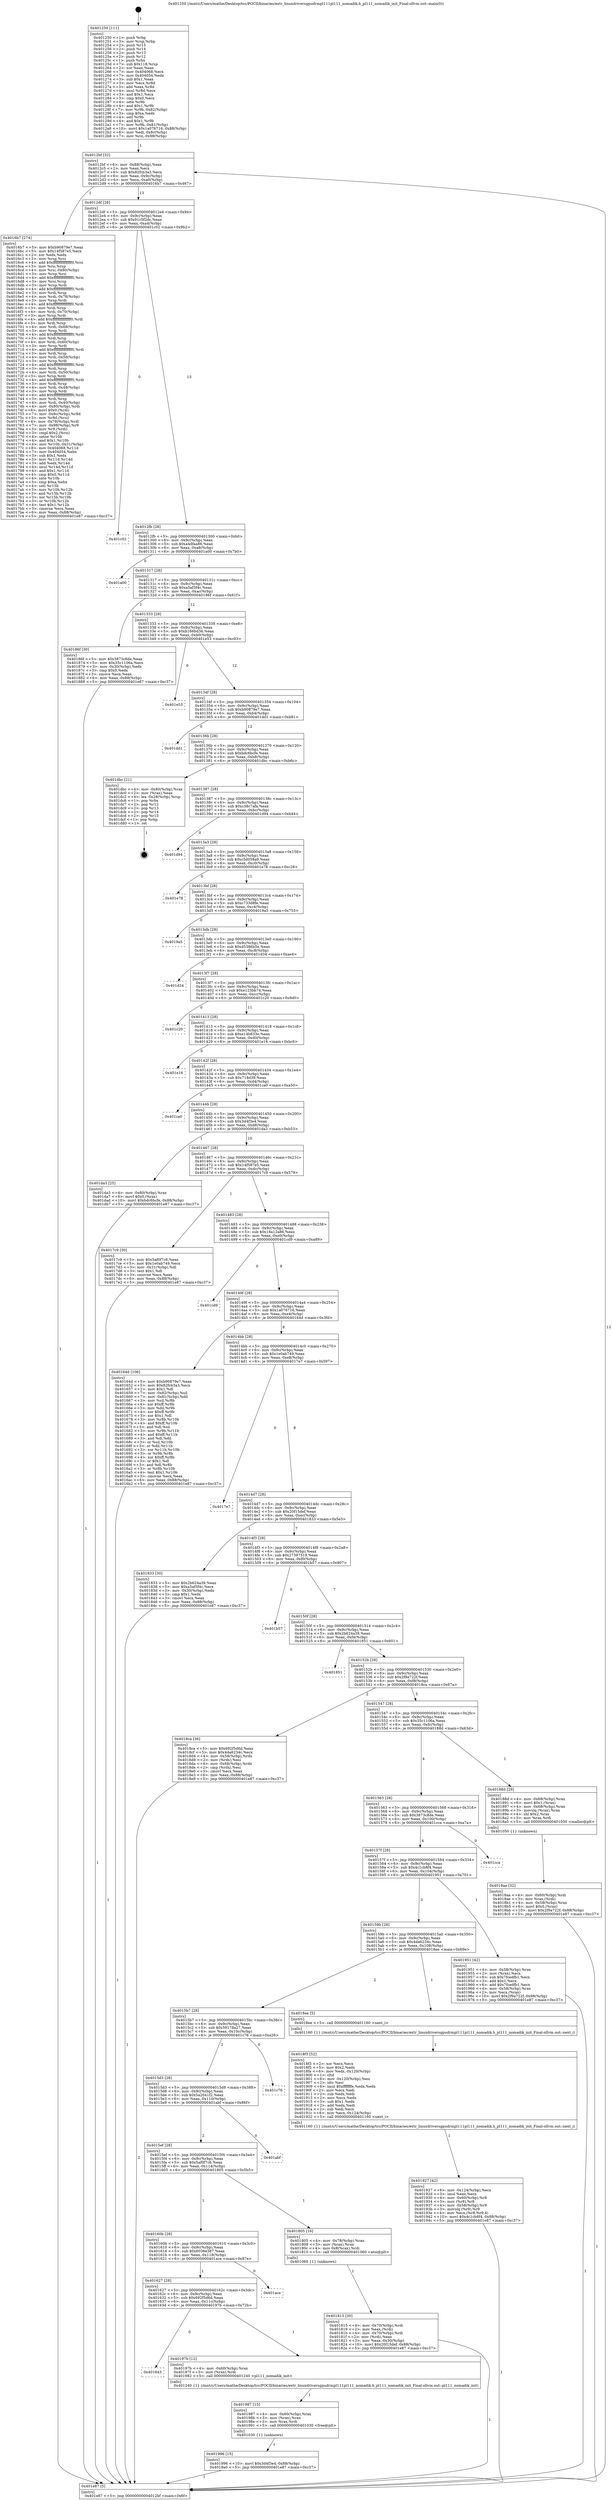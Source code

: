 digraph "0x401250" {
  label = "0x401250 (/mnt/c/Users/mathe/Desktop/tcc/POCII/binaries/extr_linuxdriversgpudrmpl111pl111_nomadik.h_pl111_nomadik_init_Final-ollvm.out::main(0))"
  labelloc = "t"
  node[shape=record]

  Entry [label="",width=0.3,height=0.3,shape=circle,fillcolor=black,style=filled]
  "0x4012bf" [label="{
     0x4012bf [32]\l
     | [instrs]\l
     &nbsp;&nbsp;0x4012bf \<+6\>: mov -0x88(%rbp),%eax\l
     &nbsp;&nbsp;0x4012c5 \<+2\>: mov %eax,%ecx\l
     &nbsp;&nbsp;0x4012c7 \<+6\>: sub $0x82fcb3a3,%ecx\l
     &nbsp;&nbsp;0x4012cd \<+6\>: mov %eax,-0x9c(%rbp)\l
     &nbsp;&nbsp;0x4012d3 \<+6\>: mov %ecx,-0xa0(%rbp)\l
     &nbsp;&nbsp;0x4012d9 \<+6\>: je 00000000004016b7 \<main+0x467\>\l
  }"]
  "0x4016b7" [label="{
     0x4016b7 [274]\l
     | [instrs]\l
     &nbsp;&nbsp;0x4016b7 \<+5\>: mov $0xb90879e7,%eax\l
     &nbsp;&nbsp;0x4016bc \<+5\>: mov $0x14f587e5,%ecx\l
     &nbsp;&nbsp;0x4016c1 \<+2\>: xor %edx,%edx\l
     &nbsp;&nbsp;0x4016c3 \<+3\>: mov %rsp,%rsi\l
     &nbsp;&nbsp;0x4016c6 \<+4\>: add $0xfffffffffffffff0,%rsi\l
     &nbsp;&nbsp;0x4016ca \<+3\>: mov %rsi,%rsp\l
     &nbsp;&nbsp;0x4016cd \<+4\>: mov %rsi,-0x80(%rbp)\l
     &nbsp;&nbsp;0x4016d1 \<+3\>: mov %rsp,%rsi\l
     &nbsp;&nbsp;0x4016d4 \<+4\>: add $0xfffffffffffffff0,%rsi\l
     &nbsp;&nbsp;0x4016d8 \<+3\>: mov %rsi,%rsp\l
     &nbsp;&nbsp;0x4016db \<+3\>: mov %rsp,%rdi\l
     &nbsp;&nbsp;0x4016de \<+4\>: add $0xfffffffffffffff0,%rdi\l
     &nbsp;&nbsp;0x4016e2 \<+3\>: mov %rdi,%rsp\l
     &nbsp;&nbsp;0x4016e5 \<+4\>: mov %rdi,-0x78(%rbp)\l
     &nbsp;&nbsp;0x4016e9 \<+3\>: mov %rsp,%rdi\l
     &nbsp;&nbsp;0x4016ec \<+4\>: add $0xfffffffffffffff0,%rdi\l
     &nbsp;&nbsp;0x4016f0 \<+3\>: mov %rdi,%rsp\l
     &nbsp;&nbsp;0x4016f3 \<+4\>: mov %rdi,-0x70(%rbp)\l
     &nbsp;&nbsp;0x4016f7 \<+3\>: mov %rsp,%rdi\l
     &nbsp;&nbsp;0x4016fa \<+4\>: add $0xfffffffffffffff0,%rdi\l
     &nbsp;&nbsp;0x4016fe \<+3\>: mov %rdi,%rsp\l
     &nbsp;&nbsp;0x401701 \<+4\>: mov %rdi,-0x68(%rbp)\l
     &nbsp;&nbsp;0x401705 \<+3\>: mov %rsp,%rdi\l
     &nbsp;&nbsp;0x401708 \<+4\>: add $0xfffffffffffffff0,%rdi\l
     &nbsp;&nbsp;0x40170c \<+3\>: mov %rdi,%rsp\l
     &nbsp;&nbsp;0x40170f \<+4\>: mov %rdi,-0x60(%rbp)\l
     &nbsp;&nbsp;0x401713 \<+3\>: mov %rsp,%rdi\l
     &nbsp;&nbsp;0x401716 \<+4\>: add $0xfffffffffffffff0,%rdi\l
     &nbsp;&nbsp;0x40171a \<+3\>: mov %rdi,%rsp\l
     &nbsp;&nbsp;0x40171d \<+4\>: mov %rdi,-0x58(%rbp)\l
     &nbsp;&nbsp;0x401721 \<+3\>: mov %rsp,%rdi\l
     &nbsp;&nbsp;0x401724 \<+4\>: add $0xfffffffffffffff0,%rdi\l
     &nbsp;&nbsp;0x401728 \<+3\>: mov %rdi,%rsp\l
     &nbsp;&nbsp;0x40172b \<+4\>: mov %rdi,-0x50(%rbp)\l
     &nbsp;&nbsp;0x40172f \<+3\>: mov %rsp,%rdi\l
     &nbsp;&nbsp;0x401732 \<+4\>: add $0xfffffffffffffff0,%rdi\l
     &nbsp;&nbsp;0x401736 \<+3\>: mov %rdi,%rsp\l
     &nbsp;&nbsp;0x401739 \<+4\>: mov %rdi,-0x48(%rbp)\l
     &nbsp;&nbsp;0x40173d \<+3\>: mov %rsp,%rdi\l
     &nbsp;&nbsp;0x401740 \<+4\>: add $0xfffffffffffffff0,%rdi\l
     &nbsp;&nbsp;0x401744 \<+3\>: mov %rdi,%rsp\l
     &nbsp;&nbsp;0x401747 \<+4\>: mov %rdi,-0x40(%rbp)\l
     &nbsp;&nbsp;0x40174b \<+4\>: mov -0x80(%rbp),%rdi\l
     &nbsp;&nbsp;0x40174f \<+6\>: movl $0x0,(%rdi)\l
     &nbsp;&nbsp;0x401755 \<+7\>: mov -0x8c(%rbp),%r8d\l
     &nbsp;&nbsp;0x40175c \<+3\>: mov %r8d,(%rsi)\l
     &nbsp;&nbsp;0x40175f \<+4\>: mov -0x78(%rbp),%rdi\l
     &nbsp;&nbsp;0x401763 \<+7\>: mov -0x98(%rbp),%r9\l
     &nbsp;&nbsp;0x40176a \<+3\>: mov %r9,(%rdi)\l
     &nbsp;&nbsp;0x40176d \<+3\>: cmpl $0x2,(%rsi)\l
     &nbsp;&nbsp;0x401770 \<+4\>: setne %r10b\l
     &nbsp;&nbsp;0x401774 \<+4\>: and $0x1,%r10b\l
     &nbsp;&nbsp;0x401778 \<+4\>: mov %r10b,-0x31(%rbp)\l
     &nbsp;&nbsp;0x40177c \<+8\>: mov 0x404068,%r11d\l
     &nbsp;&nbsp;0x401784 \<+7\>: mov 0x404054,%ebx\l
     &nbsp;&nbsp;0x40178b \<+3\>: sub $0x1,%edx\l
     &nbsp;&nbsp;0x40178e \<+3\>: mov %r11d,%r14d\l
     &nbsp;&nbsp;0x401791 \<+3\>: add %edx,%r14d\l
     &nbsp;&nbsp;0x401794 \<+4\>: imul %r14d,%r11d\l
     &nbsp;&nbsp;0x401798 \<+4\>: and $0x1,%r11d\l
     &nbsp;&nbsp;0x40179c \<+4\>: cmp $0x0,%r11d\l
     &nbsp;&nbsp;0x4017a0 \<+4\>: sete %r10b\l
     &nbsp;&nbsp;0x4017a4 \<+3\>: cmp $0xa,%ebx\l
     &nbsp;&nbsp;0x4017a7 \<+4\>: setl %r15b\l
     &nbsp;&nbsp;0x4017ab \<+3\>: mov %r10b,%r12b\l
     &nbsp;&nbsp;0x4017ae \<+3\>: and %r15b,%r12b\l
     &nbsp;&nbsp;0x4017b1 \<+3\>: xor %r15b,%r10b\l
     &nbsp;&nbsp;0x4017b4 \<+3\>: or %r10b,%r12b\l
     &nbsp;&nbsp;0x4017b7 \<+4\>: test $0x1,%r12b\l
     &nbsp;&nbsp;0x4017bb \<+3\>: cmovne %ecx,%eax\l
     &nbsp;&nbsp;0x4017be \<+6\>: mov %eax,-0x88(%rbp)\l
     &nbsp;&nbsp;0x4017c4 \<+5\>: jmp 0000000000401e87 \<main+0xc37\>\l
  }"]
  "0x4012df" [label="{
     0x4012df [28]\l
     | [instrs]\l
     &nbsp;&nbsp;0x4012df \<+5\>: jmp 00000000004012e4 \<main+0x94\>\l
     &nbsp;&nbsp;0x4012e4 \<+6\>: mov -0x9c(%rbp),%eax\l
     &nbsp;&nbsp;0x4012ea \<+5\>: sub $0x91c5f2dc,%eax\l
     &nbsp;&nbsp;0x4012ef \<+6\>: mov %eax,-0xa4(%rbp)\l
     &nbsp;&nbsp;0x4012f5 \<+6\>: je 0000000000401c02 \<main+0x9b2\>\l
  }"]
  Exit [label="",width=0.3,height=0.3,shape=circle,fillcolor=black,style=filled,peripheries=2]
  "0x401c02" [label="{
     0x401c02\l
  }", style=dashed]
  "0x4012fb" [label="{
     0x4012fb [28]\l
     | [instrs]\l
     &nbsp;&nbsp;0x4012fb \<+5\>: jmp 0000000000401300 \<main+0xb0\>\l
     &nbsp;&nbsp;0x401300 \<+6\>: mov -0x9c(%rbp),%eax\l
     &nbsp;&nbsp;0x401306 \<+5\>: sub $0xa4dfaa86,%eax\l
     &nbsp;&nbsp;0x40130b \<+6\>: mov %eax,-0xa8(%rbp)\l
     &nbsp;&nbsp;0x401311 \<+6\>: je 0000000000401a00 \<main+0x7b0\>\l
  }"]
  "0x401996" [label="{
     0x401996 [15]\l
     | [instrs]\l
     &nbsp;&nbsp;0x401996 \<+10\>: movl $0x3d4f3e4,-0x88(%rbp)\l
     &nbsp;&nbsp;0x4019a0 \<+5\>: jmp 0000000000401e87 \<main+0xc37\>\l
  }"]
  "0x401a00" [label="{
     0x401a00\l
  }", style=dashed]
  "0x401317" [label="{
     0x401317 [28]\l
     | [instrs]\l
     &nbsp;&nbsp;0x401317 \<+5\>: jmp 000000000040131c \<main+0xcc\>\l
     &nbsp;&nbsp;0x40131c \<+6\>: mov -0x9c(%rbp),%eax\l
     &nbsp;&nbsp;0x401322 \<+5\>: sub $0xa5af3f4c,%eax\l
     &nbsp;&nbsp;0x401327 \<+6\>: mov %eax,-0xac(%rbp)\l
     &nbsp;&nbsp;0x40132d \<+6\>: je 000000000040186f \<main+0x61f\>\l
  }"]
  "0x401987" [label="{
     0x401987 [15]\l
     | [instrs]\l
     &nbsp;&nbsp;0x401987 \<+4\>: mov -0x60(%rbp),%rax\l
     &nbsp;&nbsp;0x40198b \<+3\>: mov (%rax),%rax\l
     &nbsp;&nbsp;0x40198e \<+3\>: mov %rax,%rdi\l
     &nbsp;&nbsp;0x401991 \<+5\>: call 0000000000401030 \<free@plt\>\l
     | [calls]\l
     &nbsp;&nbsp;0x401030 \{1\} (unknown)\l
  }"]
  "0x40186f" [label="{
     0x40186f [30]\l
     | [instrs]\l
     &nbsp;&nbsp;0x40186f \<+5\>: mov $0x3873c8de,%eax\l
     &nbsp;&nbsp;0x401874 \<+5\>: mov $0x35c1106a,%ecx\l
     &nbsp;&nbsp;0x401879 \<+3\>: mov -0x30(%rbp),%edx\l
     &nbsp;&nbsp;0x40187c \<+3\>: cmp $0x0,%edx\l
     &nbsp;&nbsp;0x40187f \<+3\>: cmove %ecx,%eax\l
     &nbsp;&nbsp;0x401882 \<+6\>: mov %eax,-0x88(%rbp)\l
     &nbsp;&nbsp;0x401888 \<+5\>: jmp 0000000000401e87 \<main+0xc37\>\l
  }"]
  "0x401333" [label="{
     0x401333 [28]\l
     | [instrs]\l
     &nbsp;&nbsp;0x401333 \<+5\>: jmp 0000000000401338 \<main+0xe8\>\l
     &nbsp;&nbsp;0x401338 \<+6\>: mov -0x9c(%rbp),%eax\l
     &nbsp;&nbsp;0x40133e \<+5\>: sub $0xb166bd36,%eax\l
     &nbsp;&nbsp;0x401343 \<+6\>: mov %eax,-0xb0(%rbp)\l
     &nbsp;&nbsp;0x401349 \<+6\>: je 0000000000401e53 \<main+0xc03\>\l
  }"]
  "0x401643" [label="{
     0x401643\l
  }", style=dashed]
  "0x401e53" [label="{
     0x401e53\l
  }", style=dashed]
  "0x40134f" [label="{
     0x40134f [28]\l
     | [instrs]\l
     &nbsp;&nbsp;0x40134f \<+5\>: jmp 0000000000401354 \<main+0x104\>\l
     &nbsp;&nbsp;0x401354 \<+6\>: mov -0x9c(%rbp),%eax\l
     &nbsp;&nbsp;0x40135a \<+5\>: sub $0xb90879e7,%eax\l
     &nbsp;&nbsp;0x40135f \<+6\>: mov %eax,-0xb4(%rbp)\l
     &nbsp;&nbsp;0x401365 \<+6\>: je 0000000000401dd1 \<main+0xb81\>\l
  }"]
  "0x40197b" [label="{
     0x40197b [12]\l
     | [instrs]\l
     &nbsp;&nbsp;0x40197b \<+4\>: mov -0x60(%rbp),%rax\l
     &nbsp;&nbsp;0x40197f \<+3\>: mov (%rax),%rdi\l
     &nbsp;&nbsp;0x401982 \<+5\>: call 0000000000401240 \<pl111_nomadik_init\>\l
     | [calls]\l
     &nbsp;&nbsp;0x401240 \{1\} (/mnt/c/Users/mathe/Desktop/tcc/POCII/binaries/extr_linuxdriversgpudrmpl111pl111_nomadik.h_pl111_nomadik_init_Final-ollvm.out::pl111_nomadik_init)\l
  }"]
  "0x401dd1" [label="{
     0x401dd1\l
  }", style=dashed]
  "0x40136b" [label="{
     0x40136b [28]\l
     | [instrs]\l
     &nbsp;&nbsp;0x40136b \<+5\>: jmp 0000000000401370 \<main+0x120\>\l
     &nbsp;&nbsp;0x401370 \<+6\>: mov -0x9c(%rbp),%eax\l
     &nbsp;&nbsp;0x401376 \<+5\>: sub $0xbdc6bcfe,%eax\l
     &nbsp;&nbsp;0x40137b \<+6\>: mov %eax,-0xb8(%rbp)\l
     &nbsp;&nbsp;0x401381 \<+6\>: je 0000000000401dbc \<main+0xb6c\>\l
  }"]
  "0x401627" [label="{
     0x401627 [28]\l
     | [instrs]\l
     &nbsp;&nbsp;0x401627 \<+5\>: jmp 000000000040162c \<main+0x3dc\>\l
     &nbsp;&nbsp;0x40162c \<+6\>: mov -0x9c(%rbp),%eax\l
     &nbsp;&nbsp;0x401632 \<+5\>: sub $0x692f5d6d,%eax\l
     &nbsp;&nbsp;0x401637 \<+6\>: mov %eax,-0x11c(%rbp)\l
     &nbsp;&nbsp;0x40163d \<+6\>: je 000000000040197b \<main+0x72b\>\l
  }"]
  "0x401dbc" [label="{
     0x401dbc [21]\l
     | [instrs]\l
     &nbsp;&nbsp;0x401dbc \<+4\>: mov -0x80(%rbp),%rax\l
     &nbsp;&nbsp;0x401dc0 \<+2\>: mov (%rax),%eax\l
     &nbsp;&nbsp;0x401dc2 \<+4\>: lea -0x28(%rbp),%rsp\l
     &nbsp;&nbsp;0x401dc6 \<+1\>: pop %rbx\l
     &nbsp;&nbsp;0x401dc7 \<+2\>: pop %r12\l
     &nbsp;&nbsp;0x401dc9 \<+2\>: pop %r13\l
     &nbsp;&nbsp;0x401dcb \<+2\>: pop %r14\l
     &nbsp;&nbsp;0x401dcd \<+2\>: pop %r15\l
     &nbsp;&nbsp;0x401dcf \<+1\>: pop %rbp\l
     &nbsp;&nbsp;0x401dd0 \<+1\>: ret\l
  }"]
  "0x401387" [label="{
     0x401387 [28]\l
     | [instrs]\l
     &nbsp;&nbsp;0x401387 \<+5\>: jmp 000000000040138c \<main+0x13c\>\l
     &nbsp;&nbsp;0x40138c \<+6\>: mov -0x9c(%rbp),%eax\l
     &nbsp;&nbsp;0x401392 \<+5\>: sub $0xc38c7afa,%eax\l
     &nbsp;&nbsp;0x401397 \<+6\>: mov %eax,-0xbc(%rbp)\l
     &nbsp;&nbsp;0x40139d \<+6\>: je 0000000000401d94 \<main+0xb44\>\l
  }"]
  "0x401ace" [label="{
     0x401ace\l
  }", style=dashed]
  "0x401d94" [label="{
     0x401d94\l
  }", style=dashed]
  "0x4013a3" [label="{
     0x4013a3 [28]\l
     | [instrs]\l
     &nbsp;&nbsp;0x4013a3 \<+5\>: jmp 00000000004013a8 \<main+0x158\>\l
     &nbsp;&nbsp;0x4013a8 \<+6\>: mov -0x9c(%rbp),%eax\l
     &nbsp;&nbsp;0x4013ae \<+5\>: sub $0xc5d058a9,%eax\l
     &nbsp;&nbsp;0x4013b3 \<+6\>: mov %eax,-0xc0(%rbp)\l
     &nbsp;&nbsp;0x4013b9 \<+6\>: je 0000000000401e78 \<main+0xc28\>\l
  }"]
  "0x401927" [label="{
     0x401927 [42]\l
     | [instrs]\l
     &nbsp;&nbsp;0x401927 \<+6\>: mov -0x124(%rbp),%ecx\l
     &nbsp;&nbsp;0x40192d \<+3\>: imul %eax,%ecx\l
     &nbsp;&nbsp;0x401930 \<+4\>: mov -0x60(%rbp),%r8\l
     &nbsp;&nbsp;0x401934 \<+3\>: mov (%r8),%r8\l
     &nbsp;&nbsp;0x401937 \<+4\>: mov -0x58(%rbp),%r9\l
     &nbsp;&nbsp;0x40193b \<+3\>: movslq (%r9),%r9\l
     &nbsp;&nbsp;0x40193e \<+4\>: mov %ecx,(%r8,%r9,4)\l
     &nbsp;&nbsp;0x401942 \<+10\>: movl $0x4c1cb8f4,-0x88(%rbp)\l
     &nbsp;&nbsp;0x40194c \<+5\>: jmp 0000000000401e87 \<main+0xc37\>\l
  }"]
  "0x401e78" [label="{
     0x401e78\l
  }", style=dashed]
  "0x4013bf" [label="{
     0x4013bf [28]\l
     | [instrs]\l
     &nbsp;&nbsp;0x4013bf \<+5\>: jmp 00000000004013c4 \<main+0x174\>\l
     &nbsp;&nbsp;0x4013c4 \<+6\>: mov -0x9c(%rbp),%eax\l
     &nbsp;&nbsp;0x4013ca \<+5\>: sub $0xc733d8fe,%eax\l
     &nbsp;&nbsp;0x4013cf \<+6\>: mov %eax,-0xc4(%rbp)\l
     &nbsp;&nbsp;0x4013d5 \<+6\>: je 00000000004019a5 \<main+0x755\>\l
  }"]
  "0x4018f3" [label="{
     0x4018f3 [52]\l
     | [instrs]\l
     &nbsp;&nbsp;0x4018f3 \<+2\>: xor %ecx,%ecx\l
     &nbsp;&nbsp;0x4018f5 \<+5\>: mov $0x2,%edx\l
     &nbsp;&nbsp;0x4018fa \<+6\>: mov %edx,-0x120(%rbp)\l
     &nbsp;&nbsp;0x401900 \<+1\>: cltd\l
     &nbsp;&nbsp;0x401901 \<+6\>: mov -0x120(%rbp),%esi\l
     &nbsp;&nbsp;0x401907 \<+2\>: idiv %esi\l
     &nbsp;&nbsp;0x401909 \<+6\>: imul $0xfffffffe,%edx,%edx\l
     &nbsp;&nbsp;0x40190f \<+2\>: mov %ecx,%edi\l
     &nbsp;&nbsp;0x401911 \<+2\>: sub %edx,%edi\l
     &nbsp;&nbsp;0x401913 \<+2\>: mov %ecx,%edx\l
     &nbsp;&nbsp;0x401915 \<+3\>: sub $0x1,%edx\l
     &nbsp;&nbsp;0x401918 \<+2\>: add %edx,%edi\l
     &nbsp;&nbsp;0x40191a \<+2\>: sub %edi,%ecx\l
     &nbsp;&nbsp;0x40191c \<+6\>: mov %ecx,-0x124(%rbp)\l
     &nbsp;&nbsp;0x401922 \<+5\>: call 0000000000401160 \<next_i\>\l
     | [calls]\l
     &nbsp;&nbsp;0x401160 \{1\} (/mnt/c/Users/mathe/Desktop/tcc/POCII/binaries/extr_linuxdriversgpudrmpl111pl111_nomadik.h_pl111_nomadik_init_Final-ollvm.out::next_i)\l
  }"]
  "0x4019a5" [label="{
     0x4019a5\l
  }", style=dashed]
  "0x4013db" [label="{
     0x4013db [28]\l
     | [instrs]\l
     &nbsp;&nbsp;0x4013db \<+5\>: jmp 00000000004013e0 \<main+0x190\>\l
     &nbsp;&nbsp;0x4013e0 \<+6\>: mov -0x9c(%rbp),%eax\l
     &nbsp;&nbsp;0x4013e6 \<+5\>: sub $0xd5386b5e,%eax\l
     &nbsp;&nbsp;0x4013eb \<+6\>: mov %eax,-0xc8(%rbp)\l
     &nbsp;&nbsp;0x4013f1 \<+6\>: je 0000000000401d34 \<main+0xae4\>\l
  }"]
  "0x4018aa" [label="{
     0x4018aa [32]\l
     | [instrs]\l
     &nbsp;&nbsp;0x4018aa \<+4\>: mov -0x60(%rbp),%rdi\l
     &nbsp;&nbsp;0x4018ae \<+3\>: mov %rax,(%rdi)\l
     &nbsp;&nbsp;0x4018b1 \<+4\>: mov -0x58(%rbp),%rax\l
     &nbsp;&nbsp;0x4018b5 \<+6\>: movl $0x0,(%rax)\l
     &nbsp;&nbsp;0x4018bb \<+10\>: movl $0x2f9a722f,-0x88(%rbp)\l
     &nbsp;&nbsp;0x4018c5 \<+5\>: jmp 0000000000401e87 \<main+0xc37\>\l
  }"]
  "0x401d34" [label="{
     0x401d34\l
  }", style=dashed]
  "0x4013f7" [label="{
     0x4013f7 [28]\l
     | [instrs]\l
     &nbsp;&nbsp;0x4013f7 \<+5\>: jmp 00000000004013fc \<main+0x1ac\>\l
     &nbsp;&nbsp;0x4013fc \<+6\>: mov -0x9c(%rbp),%eax\l
     &nbsp;&nbsp;0x401402 \<+5\>: sub $0xe123bb74,%eax\l
     &nbsp;&nbsp;0x401407 \<+6\>: mov %eax,-0xcc(%rbp)\l
     &nbsp;&nbsp;0x40140d \<+6\>: je 0000000000401c20 \<main+0x9d0\>\l
  }"]
  "0x401815" [label="{
     0x401815 [30]\l
     | [instrs]\l
     &nbsp;&nbsp;0x401815 \<+4\>: mov -0x70(%rbp),%rdi\l
     &nbsp;&nbsp;0x401819 \<+2\>: mov %eax,(%rdi)\l
     &nbsp;&nbsp;0x40181b \<+4\>: mov -0x70(%rbp),%rdi\l
     &nbsp;&nbsp;0x40181f \<+2\>: mov (%rdi),%eax\l
     &nbsp;&nbsp;0x401821 \<+3\>: mov %eax,-0x30(%rbp)\l
     &nbsp;&nbsp;0x401824 \<+10\>: movl $0x20f15def,-0x88(%rbp)\l
     &nbsp;&nbsp;0x40182e \<+5\>: jmp 0000000000401e87 \<main+0xc37\>\l
  }"]
  "0x401c20" [label="{
     0x401c20\l
  }", style=dashed]
  "0x401413" [label="{
     0x401413 [28]\l
     | [instrs]\l
     &nbsp;&nbsp;0x401413 \<+5\>: jmp 0000000000401418 \<main+0x1c8\>\l
     &nbsp;&nbsp;0x401418 \<+6\>: mov -0x9c(%rbp),%eax\l
     &nbsp;&nbsp;0x40141e \<+5\>: sub $0xe14b833e,%eax\l
     &nbsp;&nbsp;0x401423 \<+6\>: mov %eax,-0xd0(%rbp)\l
     &nbsp;&nbsp;0x401429 \<+6\>: je 0000000000401e16 \<main+0xbc6\>\l
  }"]
  "0x40160b" [label="{
     0x40160b [28]\l
     | [instrs]\l
     &nbsp;&nbsp;0x40160b \<+5\>: jmp 0000000000401610 \<main+0x3c0\>\l
     &nbsp;&nbsp;0x401610 \<+6\>: mov -0x9c(%rbp),%eax\l
     &nbsp;&nbsp;0x401616 \<+5\>: sub $0x6036e387,%eax\l
     &nbsp;&nbsp;0x40161b \<+6\>: mov %eax,-0x118(%rbp)\l
     &nbsp;&nbsp;0x401621 \<+6\>: je 0000000000401ace \<main+0x87e\>\l
  }"]
  "0x401e16" [label="{
     0x401e16\l
  }", style=dashed]
  "0x40142f" [label="{
     0x40142f [28]\l
     | [instrs]\l
     &nbsp;&nbsp;0x40142f \<+5\>: jmp 0000000000401434 \<main+0x1e4\>\l
     &nbsp;&nbsp;0x401434 \<+6\>: mov -0x9c(%rbp),%eax\l
     &nbsp;&nbsp;0x40143a \<+5\>: sub $0x718d39,%eax\l
     &nbsp;&nbsp;0x40143f \<+6\>: mov %eax,-0xd4(%rbp)\l
     &nbsp;&nbsp;0x401445 \<+6\>: je 0000000000401ca0 \<main+0xa50\>\l
  }"]
  "0x401805" [label="{
     0x401805 [16]\l
     | [instrs]\l
     &nbsp;&nbsp;0x401805 \<+4\>: mov -0x78(%rbp),%rax\l
     &nbsp;&nbsp;0x401809 \<+3\>: mov (%rax),%rax\l
     &nbsp;&nbsp;0x40180c \<+4\>: mov 0x8(%rax),%rdi\l
     &nbsp;&nbsp;0x401810 \<+5\>: call 0000000000401060 \<atoi@plt\>\l
     | [calls]\l
     &nbsp;&nbsp;0x401060 \{1\} (unknown)\l
  }"]
  "0x401ca0" [label="{
     0x401ca0\l
  }", style=dashed]
  "0x40144b" [label="{
     0x40144b [28]\l
     | [instrs]\l
     &nbsp;&nbsp;0x40144b \<+5\>: jmp 0000000000401450 \<main+0x200\>\l
     &nbsp;&nbsp;0x401450 \<+6\>: mov -0x9c(%rbp),%eax\l
     &nbsp;&nbsp;0x401456 \<+5\>: sub $0x3d4f3e4,%eax\l
     &nbsp;&nbsp;0x40145b \<+6\>: mov %eax,-0xd8(%rbp)\l
     &nbsp;&nbsp;0x401461 \<+6\>: je 0000000000401da3 \<main+0xb53\>\l
  }"]
  "0x4015ef" [label="{
     0x4015ef [28]\l
     | [instrs]\l
     &nbsp;&nbsp;0x4015ef \<+5\>: jmp 00000000004015f4 \<main+0x3a4\>\l
     &nbsp;&nbsp;0x4015f4 \<+6\>: mov -0x9c(%rbp),%eax\l
     &nbsp;&nbsp;0x4015fa \<+5\>: sub $0x5af0f7c6,%eax\l
     &nbsp;&nbsp;0x4015ff \<+6\>: mov %eax,-0x114(%rbp)\l
     &nbsp;&nbsp;0x401605 \<+6\>: je 0000000000401805 \<main+0x5b5\>\l
  }"]
  "0x401da3" [label="{
     0x401da3 [25]\l
     | [instrs]\l
     &nbsp;&nbsp;0x401da3 \<+4\>: mov -0x80(%rbp),%rax\l
     &nbsp;&nbsp;0x401da7 \<+6\>: movl $0x0,(%rax)\l
     &nbsp;&nbsp;0x401dad \<+10\>: movl $0xbdc6bcfe,-0x88(%rbp)\l
     &nbsp;&nbsp;0x401db7 \<+5\>: jmp 0000000000401e87 \<main+0xc37\>\l
  }"]
  "0x401467" [label="{
     0x401467 [28]\l
     | [instrs]\l
     &nbsp;&nbsp;0x401467 \<+5\>: jmp 000000000040146c \<main+0x21c\>\l
     &nbsp;&nbsp;0x40146c \<+6\>: mov -0x9c(%rbp),%eax\l
     &nbsp;&nbsp;0x401472 \<+5\>: sub $0x14f587e5,%eax\l
     &nbsp;&nbsp;0x401477 \<+6\>: mov %eax,-0xdc(%rbp)\l
     &nbsp;&nbsp;0x40147d \<+6\>: je 00000000004017c9 \<main+0x579\>\l
  }"]
  "0x401abf" [label="{
     0x401abf\l
  }", style=dashed]
  "0x4017c9" [label="{
     0x4017c9 [30]\l
     | [instrs]\l
     &nbsp;&nbsp;0x4017c9 \<+5\>: mov $0x5af0f7c6,%eax\l
     &nbsp;&nbsp;0x4017ce \<+5\>: mov $0x1e0ab749,%ecx\l
     &nbsp;&nbsp;0x4017d3 \<+3\>: mov -0x31(%rbp),%dl\l
     &nbsp;&nbsp;0x4017d6 \<+3\>: test $0x1,%dl\l
     &nbsp;&nbsp;0x4017d9 \<+3\>: cmovne %ecx,%eax\l
     &nbsp;&nbsp;0x4017dc \<+6\>: mov %eax,-0x88(%rbp)\l
     &nbsp;&nbsp;0x4017e2 \<+5\>: jmp 0000000000401e87 \<main+0xc37\>\l
  }"]
  "0x401483" [label="{
     0x401483 [28]\l
     | [instrs]\l
     &nbsp;&nbsp;0x401483 \<+5\>: jmp 0000000000401488 \<main+0x238\>\l
     &nbsp;&nbsp;0x401488 \<+6\>: mov -0x9c(%rbp),%eax\l
     &nbsp;&nbsp;0x40148e \<+5\>: sub $0x18a12a86,%eax\l
     &nbsp;&nbsp;0x401493 \<+6\>: mov %eax,-0xe0(%rbp)\l
     &nbsp;&nbsp;0x401499 \<+6\>: je 0000000000401cd9 \<main+0xa89\>\l
  }"]
  "0x4015d3" [label="{
     0x4015d3 [28]\l
     | [instrs]\l
     &nbsp;&nbsp;0x4015d3 \<+5\>: jmp 00000000004015d8 \<main+0x388\>\l
     &nbsp;&nbsp;0x4015d8 \<+6\>: mov -0x9c(%rbp),%eax\l
     &nbsp;&nbsp;0x4015de \<+5\>: sub $0x5a2041f2,%eax\l
     &nbsp;&nbsp;0x4015e3 \<+6\>: mov %eax,-0x110(%rbp)\l
     &nbsp;&nbsp;0x4015e9 \<+6\>: je 0000000000401abf \<main+0x86f\>\l
  }"]
  "0x401cd9" [label="{
     0x401cd9\l
  }", style=dashed]
  "0x40149f" [label="{
     0x40149f [28]\l
     | [instrs]\l
     &nbsp;&nbsp;0x40149f \<+5\>: jmp 00000000004014a4 \<main+0x254\>\l
     &nbsp;&nbsp;0x4014a4 \<+6\>: mov -0x9c(%rbp),%eax\l
     &nbsp;&nbsp;0x4014aa \<+5\>: sub $0x1a076716,%eax\l
     &nbsp;&nbsp;0x4014af \<+6\>: mov %eax,-0xe4(%rbp)\l
     &nbsp;&nbsp;0x4014b5 \<+6\>: je 000000000040164d \<main+0x3fd\>\l
  }"]
  "0x401c76" [label="{
     0x401c76\l
  }", style=dashed]
  "0x40164d" [label="{
     0x40164d [106]\l
     | [instrs]\l
     &nbsp;&nbsp;0x40164d \<+5\>: mov $0xb90879e7,%eax\l
     &nbsp;&nbsp;0x401652 \<+5\>: mov $0x82fcb3a3,%ecx\l
     &nbsp;&nbsp;0x401657 \<+2\>: mov $0x1,%dl\l
     &nbsp;&nbsp;0x401659 \<+7\>: mov -0x82(%rbp),%sil\l
     &nbsp;&nbsp;0x401660 \<+7\>: mov -0x81(%rbp),%dil\l
     &nbsp;&nbsp;0x401667 \<+3\>: mov %sil,%r8b\l
     &nbsp;&nbsp;0x40166a \<+4\>: xor $0xff,%r8b\l
     &nbsp;&nbsp;0x40166e \<+3\>: mov %dil,%r9b\l
     &nbsp;&nbsp;0x401671 \<+4\>: xor $0xff,%r9b\l
     &nbsp;&nbsp;0x401675 \<+3\>: xor $0x1,%dl\l
     &nbsp;&nbsp;0x401678 \<+3\>: mov %r8b,%r10b\l
     &nbsp;&nbsp;0x40167b \<+4\>: and $0xff,%r10b\l
     &nbsp;&nbsp;0x40167f \<+3\>: and %dl,%sil\l
     &nbsp;&nbsp;0x401682 \<+3\>: mov %r9b,%r11b\l
     &nbsp;&nbsp;0x401685 \<+4\>: and $0xff,%r11b\l
     &nbsp;&nbsp;0x401689 \<+3\>: and %dl,%dil\l
     &nbsp;&nbsp;0x40168c \<+3\>: or %sil,%r10b\l
     &nbsp;&nbsp;0x40168f \<+3\>: or %dil,%r11b\l
     &nbsp;&nbsp;0x401692 \<+3\>: xor %r11b,%r10b\l
     &nbsp;&nbsp;0x401695 \<+3\>: or %r9b,%r8b\l
     &nbsp;&nbsp;0x401698 \<+4\>: xor $0xff,%r8b\l
     &nbsp;&nbsp;0x40169c \<+3\>: or $0x1,%dl\l
     &nbsp;&nbsp;0x40169f \<+3\>: and %dl,%r8b\l
     &nbsp;&nbsp;0x4016a2 \<+3\>: or %r8b,%r10b\l
     &nbsp;&nbsp;0x4016a5 \<+4\>: test $0x1,%r10b\l
     &nbsp;&nbsp;0x4016a9 \<+3\>: cmovne %ecx,%eax\l
     &nbsp;&nbsp;0x4016ac \<+6\>: mov %eax,-0x88(%rbp)\l
     &nbsp;&nbsp;0x4016b2 \<+5\>: jmp 0000000000401e87 \<main+0xc37\>\l
  }"]
  "0x4014bb" [label="{
     0x4014bb [28]\l
     | [instrs]\l
     &nbsp;&nbsp;0x4014bb \<+5\>: jmp 00000000004014c0 \<main+0x270\>\l
     &nbsp;&nbsp;0x4014c0 \<+6\>: mov -0x9c(%rbp),%eax\l
     &nbsp;&nbsp;0x4014c6 \<+5\>: sub $0x1e0ab749,%eax\l
     &nbsp;&nbsp;0x4014cb \<+6\>: mov %eax,-0xe8(%rbp)\l
     &nbsp;&nbsp;0x4014d1 \<+6\>: je 00000000004017e7 \<main+0x597\>\l
  }"]
  "0x401e87" [label="{
     0x401e87 [5]\l
     | [instrs]\l
     &nbsp;&nbsp;0x401e87 \<+5\>: jmp 00000000004012bf \<main+0x6f\>\l
  }"]
  "0x401250" [label="{
     0x401250 [111]\l
     | [instrs]\l
     &nbsp;&nbsp;0x401250 \<+1\>: push %rbp\l
     &nbsp;&nbsp;0x401251 \<+3\>: mov %rsp,%rbp\l
     &nbsp;&nbsp;0x401254 \<+2\>: push %r15\l
     &nbsp;&nbsp;0x401256 \<+2\>: push %r14\l
     &nbsp;&nbsp;0x401258 \<+2\>: push %r13\l
     &nbsp;&nbsp;0x40125a \<+2\>: push %r12\l
     &nbsp;&nbsp;0x40125c \<+1\>: push %rbx\l
     &nbsp;&nbsp;0x40125d \<+7\>: sub $0x118,%rsp\l
     &nbsp;&nbsp;0x401264 \<+2\>: xor %eax,%eax\l
     &nbsp;&nbsp;0x401266 \<+7\>: mov 0x404068,%ecx\l
     &nbsp;&nbsp;0x40126d \<+7\>: mov 0x404054,%edx\l
     &nbsp;&nbsp;0x401274 \<+3\>: sub $0x1,%eax\l
     &nbsp;&nbsp;0x401277 \<+3\>: mov %ecx,%r8d\l
     &nbsp;&nbsp;0x40127a \<+3\>: add %eax,%r8d\l
     &nbsp;&nbsp;0x40127d \<+4\>: imul %r8d,%ecx\l
     &nbsp;&nbsp;0x401281 \<+3\>: and $0x1,%ecx\l
     &nbsp;&nbsp;0x401284 \<+3\>: cmp $0x0,%ecx\l
     &nbsp;&nbsp;0x401287 \<+4\>: sete %r9b\l
     &nbsp;&nbsp;0x40128b \<+4\>: and $0x1,%r9b\l
     &nbsp;&nbsp;0x40128f \<+7\>: mov %r9b,-0x82(%rbp)\l
     &nbsp;&nbsp;0x401296 \<+3\>: cmp $0xa,%edx\l
     &nbsp;&nbsp;0x401299 \<+4\>: setl %r9b\l
     &nbsp;&nbsp;0x40129d \<+4\>: and $0x1,%r9b\l
     &nbsp;&nbsp;0x4012a1 \<+7\>: mov %r9b,-0x81(%rbp)\l
     &nbsp;&nbsp;0x4012a8 \<+10\>: movl $0x1a076716,-0x88(%rbp)\l
     &nbsp;&nbsp;0x4012b2 \<+6\>: mov %edi,-0x8c(%rbp)\l
     &nbsp;&nbsp;0x4012b8 \<+7\>: mov %rsi,-0x98(%rbp)\l
  }"]
  "0x4015b7" [label="{
     0x4015b7 [28]\l
     | [instrs]\l
     &nbsp;&nbsp;0x4015b7 \<+5\>: jmp 00000000004015bc \<main+0x36c\>\l
     &nbsp;&nbsp;0x4015bc \<+6\>: mov -0x9c(%rbp),%eax\l
     &nbsp;&nbsp;0x4015c2 \<+5\>: sub $0x59178a27,%eax\l
     &nbsp;&nbsp;0x4015c7 \<+6\>: mov %eax,-0x10c(%rbp)\l
     &nbsp;&nbsp;0x4015cd \<+6\>: je 0000000000401c76 \<main+0xa26\>\l
  }"]
  "0x4018ee" [label="{
     0x4018ee [5]\l
     | [instrs]\l
     &nbsp;&nbsp;0x4018ee \<+5\>: call 0000000000401160 \<next_i\>\l
     | [calls]\l
     &nbsp;&nbsp;0x401160 \{1\} (/mnt/c/Users/mathe/Desktop/tcc/POCII/binaries/extr_linuxdriversgpudrmpl111pl111_nomadik.h_pl111_nomadik_init_Final-ollvm.out::next_i)\l
  }"]
  "0x4017e7" [label="{
     0x4017e7\l
  }", style=dashed]
  "0x4014d7" [label="{
     0x4014d7 [28]\l
     | [instrs]\l
     &nbsp;&nbsp;0x4014d7 \<+5\>: jmp 00000000004014dc \<main+0x28c\>\l
     &nbsp;&nbsp;0x4014dc \<+6\>: mov -0x9c(%rbp),%eax\l
     &nbsp;&nbsp;0x4014e2 \<+5\>: sub $0x20f15def,%eax\l
     &nbsp;&nbsp;0x4014e7 \<+6\>: mov %eax,-0xec(%rbp)\l
     &nbsp;&nbsp;0x4014ed \<+6\>: je 0000000000401833 \<main+0x5e3\>\l
  }"]
  "0x40159b" [label="{
     0x40159b [28]\l
     | [instrs]\l
     &nbsp;&nbsp;0x40159b \<+5\>: jmp 00000000004015a0 \<main+0x350\>\l
     &nbsp;&nbsp;0x4015a0 \<+6\>: mov -0x9c(%rbp),%eax\l
     &nbsp;&nbsp;0x4015a6 \<+5\>: sub $0x4da6234c,%eax\l
     &nbsp;&nbsp;0x4015ab \<+6\>: mov %eax,-0x108(%rbp)\l
     &nbsp;&nbsp;0x4015b1 \<+6\>: je 00000000004018ee \<main+0x69e\>\l
  }"]
  "0x401833" [label="{
     0x401833 [30]\l
     | [instrs]\l
     &nbsp;&nbsp;0x401833 \<+5\>: mov $0x2b624a39,%eax\l
     &nbsp;&nbsp;0x401838 \<+5\>: mov $0xa5af3f4c,%ecx\l
     &nbsp;&nbsp;0x40183d \<+3\>: mov -0x30(%rbp),%edx\l
     &nbsp;&nbsp;0x401840 \<+3\>: cmp $0x1,%edx\l
     &nbsp;&nbsp;0x401843 \<+3\>: cmovl %ecx,%eax\l
     &nbsp;&nbsp;0x401846 \<+6\>: mov %eax,-0x88(%rbp)\l
     &nbsp;&nbsp;0x40184c \<+5\>: jmp 0000000000401e87 \<main+0xc37\>\l
  }"]
  "0x4014f3" [label="{
     0x4014f3 [28]\l
     | [instrs]\l
     &nbsp;&nbsp;0x4014f3 \<+5\>: jmp 00000000004014f8 \<main+0x2a8\>\l
     &nbsp;&nbsp;0x4014f8 \<+6\>: mov -0x9c(%rbp),%eax\l
     &nbsp;&nbsp;0x4014fe \<+5\>: sub $0x27397519,%eax\l
     &nbsp;&nbsp;0x401503 \<+6\>: mov %eax,-0xf0(%rbp)\l
     &nbsp;&nbsp;0x401509 \<+6\>: je 0000000000401b57 \<main+0x907\>\l
  }"]
  "0x401951" [label="{
     0x401951 [42]\l
     | [instrs]\l
     &nbsp;&nbsp;0x401951 \<+4\>: mov -0x58(%rbp),%rax\l
     &nbsp;&nbsp;0x401955 \<+2\>: mov (%rax),%ecx\l
     &nbsp;&nbsp;0x401957 \<+6\>: sub $0x7fcedfb1,%ecx\l
     &nbsp;&nbsp;0x40195d \<+3\>: add $0x1,%ecx\l
     &nbsp;&nbsp;0x401960 \<+6\>: add $0x7fcedfb1,%ecx\l
     &nbsp;&nbsp;0x401966 \<+4\>: mov -0x58(%rbp),%rax\l
     &nbsp;&nbsp;0x40196a \<+2\>: mov %ecx,(%rax)\l
     &nbsp;&nbsp;0x40196c \<+10\>: movl $0x2f9a722f,-0x88(%rbp)\l
     &nbsp;&nbsp;0x401976 \<+5\>: jmp 0000000000401e87 \<main+0xc37\>\l
  }"]
  "0x401b57" [label="{
     0x401b57\l
  }", style=dashed]
  "0x40150f" [label="{
     0x40150f [28]\l
     | [instrs]\l
     &nbsp;&nbsp;0x40150f \<+5\>: jmp 0000000000401514 \<main+0x2c4\>\l
     &nbsp;&nbsp;0x401514 \<+6\>: mov -0x9c(%rbp),%eax\l
     &nbsp;&nbsp;0x40151a \<+5\>: sub $0x2b624a39,%eax\l
     &nbsp;&nbsp;0x40151f \<+6\>: mov %eax,-0xf4(%rbp)\l
     &nbsp;&nbsp;0x401525 \<+6\>: je 0000000000401851 \<main+0x601\>\l
  }"]
  "0x40157f" [label="{
     0x40157f [28]\l
     | [instrs]\l
     &nbsp;&nbsp;0x40157f \<+5\>: jmp 0000000000401584 \<main+0x334\>\l
     &nbsp;&nbsp;0x401584 \<+6\>: mov -0x9c(%rbp),%eax\l
     &nbsp;&nbsp;0x40158a \<+5\>: sub $0x4c1cb8f4,%eax\l
     &nbsp;&nbsp;0x40158f \<+6\>: mov %eax,-0x104(%rbp)\l
     &nbsp;&nbsp;0x401595 \<+6\>: je 0000000000401951 \<main+0x701\>\l
  }"]
  "0x401851" [label="{
     0x401851\l
  }", style=dashed]
  "0x40152b" [label="{
     0x40152b [28]\l
     | [instrs]\l
     &nbsp;&nbsp;0x40152b \<+5\>: jmp 0000000000401530 \<main+0x2e0\>\l
     &nbsp;&nbsp;0x401530 \<+6\>: mov -0x9c(%rbp),%eax\l
     &nbsp;&nbsp;0x401536 \<+5\>: sub $0x2f9a722f,%eax\l
     &nbsp;&nbsp;0x40153b \<+6\>: mov %eax,-0xf8(%rbp)\l
     &nbsp;&nbsp;0x401541 \<+6\>: je 00000000004018ca \<main+0x67a\>\l
  }"]
  "0x401cca" [label="{
     0x401cca\l
  }", style=dashed]
  "0x4018ca" [label="{
     0x4018ca [36]\l
     | [instrs]\l
     &nbsp;&nbsp;0x4018ca \<+5\>: mov $0x692f5d6d,%eax\l
     &nbsp;&nbsp;0x4018cf \<+5\>: mov $0x4da6234c,%ecx\l
     &nbsp;&nbsp;0x4018d4 \<+4\>: mov -0x58(%rbp),%rdx\l
     &nbsp;&nbsp;0x4018d8 \<+2\>: mov (%rdx),%esi\l
     &nbsp;&nbsp;0x4018da \<+4\>: mov -0x68(%rbp),%rdx\l
     &nbsp;&nbsp;0x4018de \<+2\>: cmp (%rdx),%esi\l
     &nbsp;&nbsp;0x4018e0 \<+3\>: cmovl %ecx,%eax\l
     &nbsp;&nbsp;0x4018e3 \<+6\>: mov %eax,-0x88(%rbp)\l
     &nbsp;&nbsp;0x4018e9 \<+5\>: jmp 0000000000401e87 \<main+0xc37\>\l
  }"]
  "0x401547" [label="{
     0x401547 [28]\l
     | [instrs]\l
     &nbsp;&nbsp;0x401547 \<+5\>: jmp 000000000040154c \<main+0x2fc\>\l
     &nbsp;&nbsp;0x40154c \<+6\>: mov -0x9c(%rbp),%eax\l
     &nbsp;&nbsp;0x401552 \<+5\>: sub $0x35c1106a,%eax\l
     &nbsp;&nbsp;0x401557 \<+6\>: mov %eax,-0xfc(%rbp)\l
     &nbsp;&nbsp;0x40155d \<+6\>: je 000000000040188d \<main+0x63d\>\l
  }"]
  "0x401563" [label="{
     0x401563 [28]\l
     | [instrs]\l
     &nbsp;&nbsp;0x401563 \<+5\>: jmp 0000000000401568 \<main+0x318\>\l
     &nbsp;&nbsp;0x401568 \<+6\>: mov -0x9c(%rbp),%eax\l
     &nbsp;&nbsp;0x40156e \<+5\>: sub $0x3873c8de,%eax\l
     &nbsp;&nbsp;0x401573 \<+6\>: mov %eax,-0x100(%rbp)\l
     &nbsp;&nbsp;0x401579 \<+6\>: je 0000000000401cca \<main+0xa7a\>\l
  }"]
  "0x40188d" [label="{
     0x40188d [29]\l
     | [instrs]\l
     &nbsp;&nbsp;0x40188d \<+4\>: mov -0x68(%rbp),%rax\l
     &nbsp;&nbsp;0x401891 \<+6\>: movl $0x1,(%rax)\l
     &nbsp;&nbsp;0x401897 \<+4\>: mov -0x68(%rbp),%rax\l
     &nbsp;&nbsp;0x40189b \<+3\>: movslq (%rax),%rax\l
     &nbsp;&nbsp;0x40189e \<+4\>: shl $0x2,%rax\l
     &nbsp;&nbsp;0x4018a2 \<+3\>: mov %rax,%rdi\l
     &nbsp;&nbsp;0x4018a5 \<+5\>: call 0000000000401050 \<malloc@plt\>\l
     | [calls]\l
     &nbsp;&nbsp;0x401050 \{1\} (unknown)\l
  }"]
  Entry -> "0x401250" [label=" 1"]
  "0x4012bf" -> "0x4016b7" [label=" 1"]
  "0x4012bf" -> "0x4012df" [label=" 13"]
  "0x401dbc" -> Exit [label=" 1"]
  "0x4012df" -> "0x401c02" [label=" 0"]
  "0x4012df" -> "0x4012fb" [label=" 13"]
  "0x401da3" -> "0x401e87" [label=" 1"]
  "0x4012fb" -> "0x401a00" [label=" 0"]
  "0x4012fb" -> "0x401317" [label=" 13"]
  "0x401996" -> "0x401e87" [label=" 1"]
  "0x401317" -> "0x40186f" [label=" 1"]
  "0x401317" -> "0x401333" [label=" 12"]
  "0x401987" -> "0x401996" [label=" 1"]
  "0x401333" -> "0x401e53" [label=" 0"]
  "0x401333" -> "0x40134f" [label=" 12"]
  "0x40197b" -> "0x401987" [label=" 1"]
  "0x40134f" -> "0x401dd1" [label=" 0"]
  "0x40134f" -> "0x40136b" [label=" 12"]
  "0x401627" -> "0x401643" [label=" 0"]
  "0x40136b" -> "0x401dbc" [label=" 1"]
  "0x40136b" -> "0x401387" [label=" 11"]
  "0x401627" -> "0x40197b" [label=" 1"]
  "0x401387" -> "0x401d94" [label=" 0"]
  "0x401387" -> "0x4013a3" [label=" 11"]
  "0x40160b" -> "0x401627" [label=" 1"]
  "0x4013a3" -> "0x401e78" [label=" 0"]
  "0x4013a3" -> "0x4013bf" [label=" 11"]
  "0x40160b" -> "0x401ace" [label=" 0"]
  "0x4013bf" -> "0x4019a5" [label=" 0"]
  "0x4013bf" -> "0x4013db" [label=" 11"]
  "0x401951" -> "0x401e87" [label=" 1"]
  "0x4013db" -> "0x401d34" [label=" 0"]
  "0x4013db" -> "0x4013f7" [label=" 11"]
  "0x401927" -> "0x401e87" [label=" 1"]
  "0x4013f7" -> "0x401c20" [label=" 0"]
  "0x4013f7" -> "0x401413" [label=" 11"]
  "0x4018f3" -> "0x401927" [label=" 1"]
  "0x401413" -> "0x401e16" [label=" 0"]
  "0x401413" -> "0x40142f" [label=" 11"]
  "0x4018ee" -> "0x4018f3" [label=" 1"]
  "0x40142f" -> "0x401ca0" [label=" 0"]
  "0x40142f" -> "0x40144b" [label=" 11"]
  "0x4018ca" -> "0x401e87" [label=" 2"]
  "0x40144b" -> "0x401da3" [label=" 1"]
  "0x40144b" -> "0x401467" [label=" 10"]
  "0x40188d" -> "0x4018aa" [label=" 1"]
  "0x401467" -> "0x4017c9" [label=" 1"]
  "0x401467" -> "0x401483" [label=" 9"]
  "0x40186f" -> "0x401e87" [label=" 1"]
  "0x401483" -> "0x401cd9" [label=" 0"]
  "0x401483" -> "0x40149f" [label=" 9"]
  "0x401815" -> "0x401e87" [label=" 1"]
  "0x40149f" -> "0x40164d" [label=" 1"]
  "0x40149f" -> "0x4014bb" [label=" 8"]
  "0x40164d" -> "0x401e87" [label=" 1"]
  "0x401250" -> "0x4012bf" [label=" 1"]
  "0x401e87" -> "0x4012bf" [label=" 13"]
  "0x401805" -> "0x401815" [label=" 1"]
  "0x4016b7" -> "0x401e87" [label=" 1"]
  "0x4017c9" -> "0x401e87" [label=" 1"]
  "0x4015ef" -> "0x401805" [label=" 1"]
  "0x4014bb" -> "0x4017e7" [label=" 0"]
  "0x4014bb" -> "0x4014d7" [label=" 8"]
  "0x4018aa" -> "0x401e87" [label=" 1"]
  "0x4014d7" -> "0x401833" [label=" 1"]
  "0x4014d7" -> "0x4014f3" [label=" 7"]
  "0x4015d3" -> "0x401abf" [label=" 0"]
  "0x4014f3" -> "0x401b57" [label=" 0"]
  "0x4014f3" -> "0x40150f" [label=" 7"]
  "0x401833" -> "0x401e87" [label=" 1"]
  "0x40150f" -> "0x401851" [label=" 0"]
  "0x40150f" -> "0x40152b" [label=" 7"]
  "0x4015b7" -> "0x401c76" [label=" 0"]
  "0x40152b" -> "0x4018ca" [label=" 2"]
  "0x40152b" -> "0x401547" [label=" 5"]
  "0x4015ef" -> "0x40160b" [label=" 1"]
  "0x401547" -> "0x40188d" [label=" 1"]
  "0x401547" -> "0x401563" [label=" 4"]
  "0x40159b" -> "0x4015b7" [label=" 2"]
  "0x401563" -> "0x401cca" [label=" 0"]
  "0x401563" -> "0x40157f" [label=" 4"]
  "0x4015b7" -> "0x4015d3" [label=" 2"]
  "0x40157f" -> "0x401951" [label=" 1"]
  "0x40157f" -> "0x40159b" [label=" 3"]
  "0x4015d3" -> "0x4015ef" [label=" 2"]
  "0x40159b" -> "0x4018ee" [label=" 1"]
}
